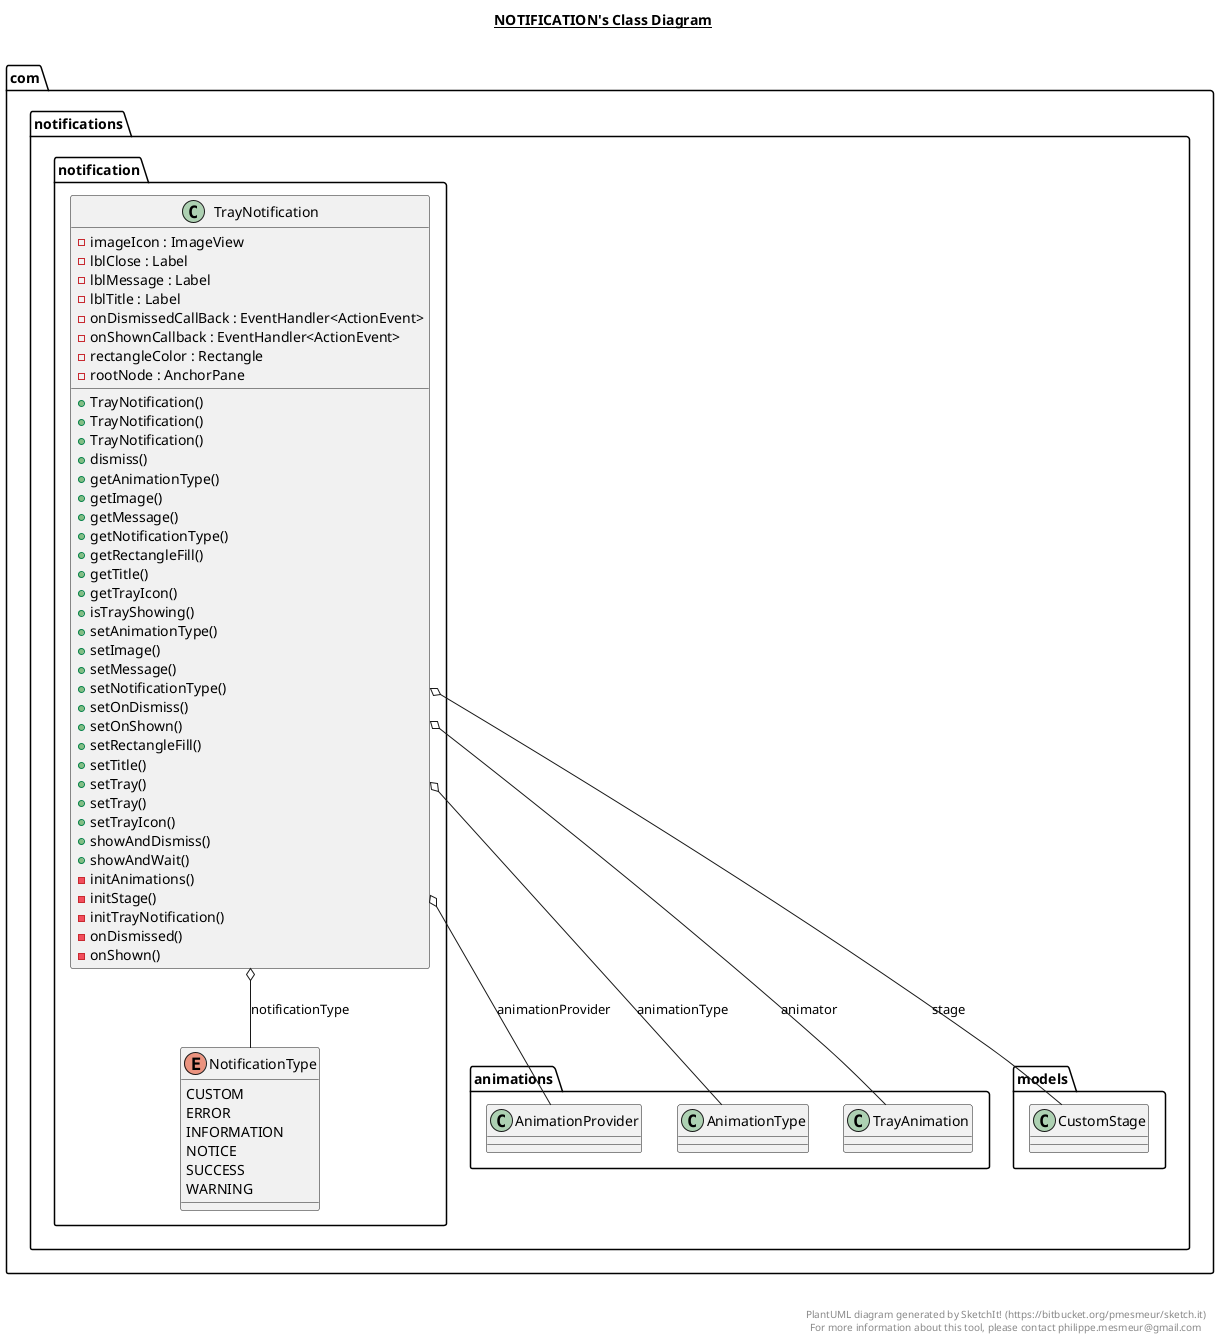 @startuml

title __NOTIFICATION's Class Diagram__\n

  namespace com.notifications.notification {
    enum NotificationType {
      CUSTOM
      ERROR
      INFORMATION
      NOTICE
      SUCCESS
      WARNING
    }
  }
  

  namespace com.notifications.notification {
    class com.notifications.notification.TrayNotification {
        - imageIcon : ImageView
        - lblClose : Label
        - lblMessage : Label
        - lblTitle : Label
        - onDismissedCallBack : EventHandler<ActionEvent>
        - onShownCallback : EventHandler<ActionEvent>
        - rectangleColor : Rectangle
        - rootNode : AnchorPane
        + TrayNotification()
        + TrayNotification()
        + TrayNotification()
        + dismiss()
        + getAnimationType()
        + getImage()
        + getMessage()
        + getNotificationType()
        + getRectangleFill()
        + getTitle()
        + getTrayIcon()
        + isTrayShowing()
        + setAnimationType()
        + setImage()
        + setMessage()
        + setNotificationType()
        + setOnDismiss()
        + setOnShown()
        + setRectangleFill()
        + setTitle()
        + setTray()
        + setTray()
        + setTrayIcon()
        + showAndDismiss()
        + showAndWait()
        - initAnimations()
        - initStage()
        - initTrayNotification()
        - onDismissed()
        - onShown()
    }
  }
  

  com.notifications.notification.TrayNotification o-- com.notifications.animations.AnimationProvider : animationProvider
  com.notifications.notification.TrayNotification o-- com.notifications.animations.AnimationType : animationType
  com.notifications.notification.TrayNotification o-- com.notifications.animations.TrayAnimation : animator
  com.notifications.notification.TrayNotification o-- com.notifications.notification.NotificationType : notificationType
  com.notifications.notification.TrayNotification o-- com.notifications.models.CustomStage : stage


right footer


PlantUML diagram generated by SketchIt! (https://bitbucket.org/pmesmeur/sketch.it)
For more information about this tool, please contact philippe.mesmeur@gmail.com
endfooter

@enduml
